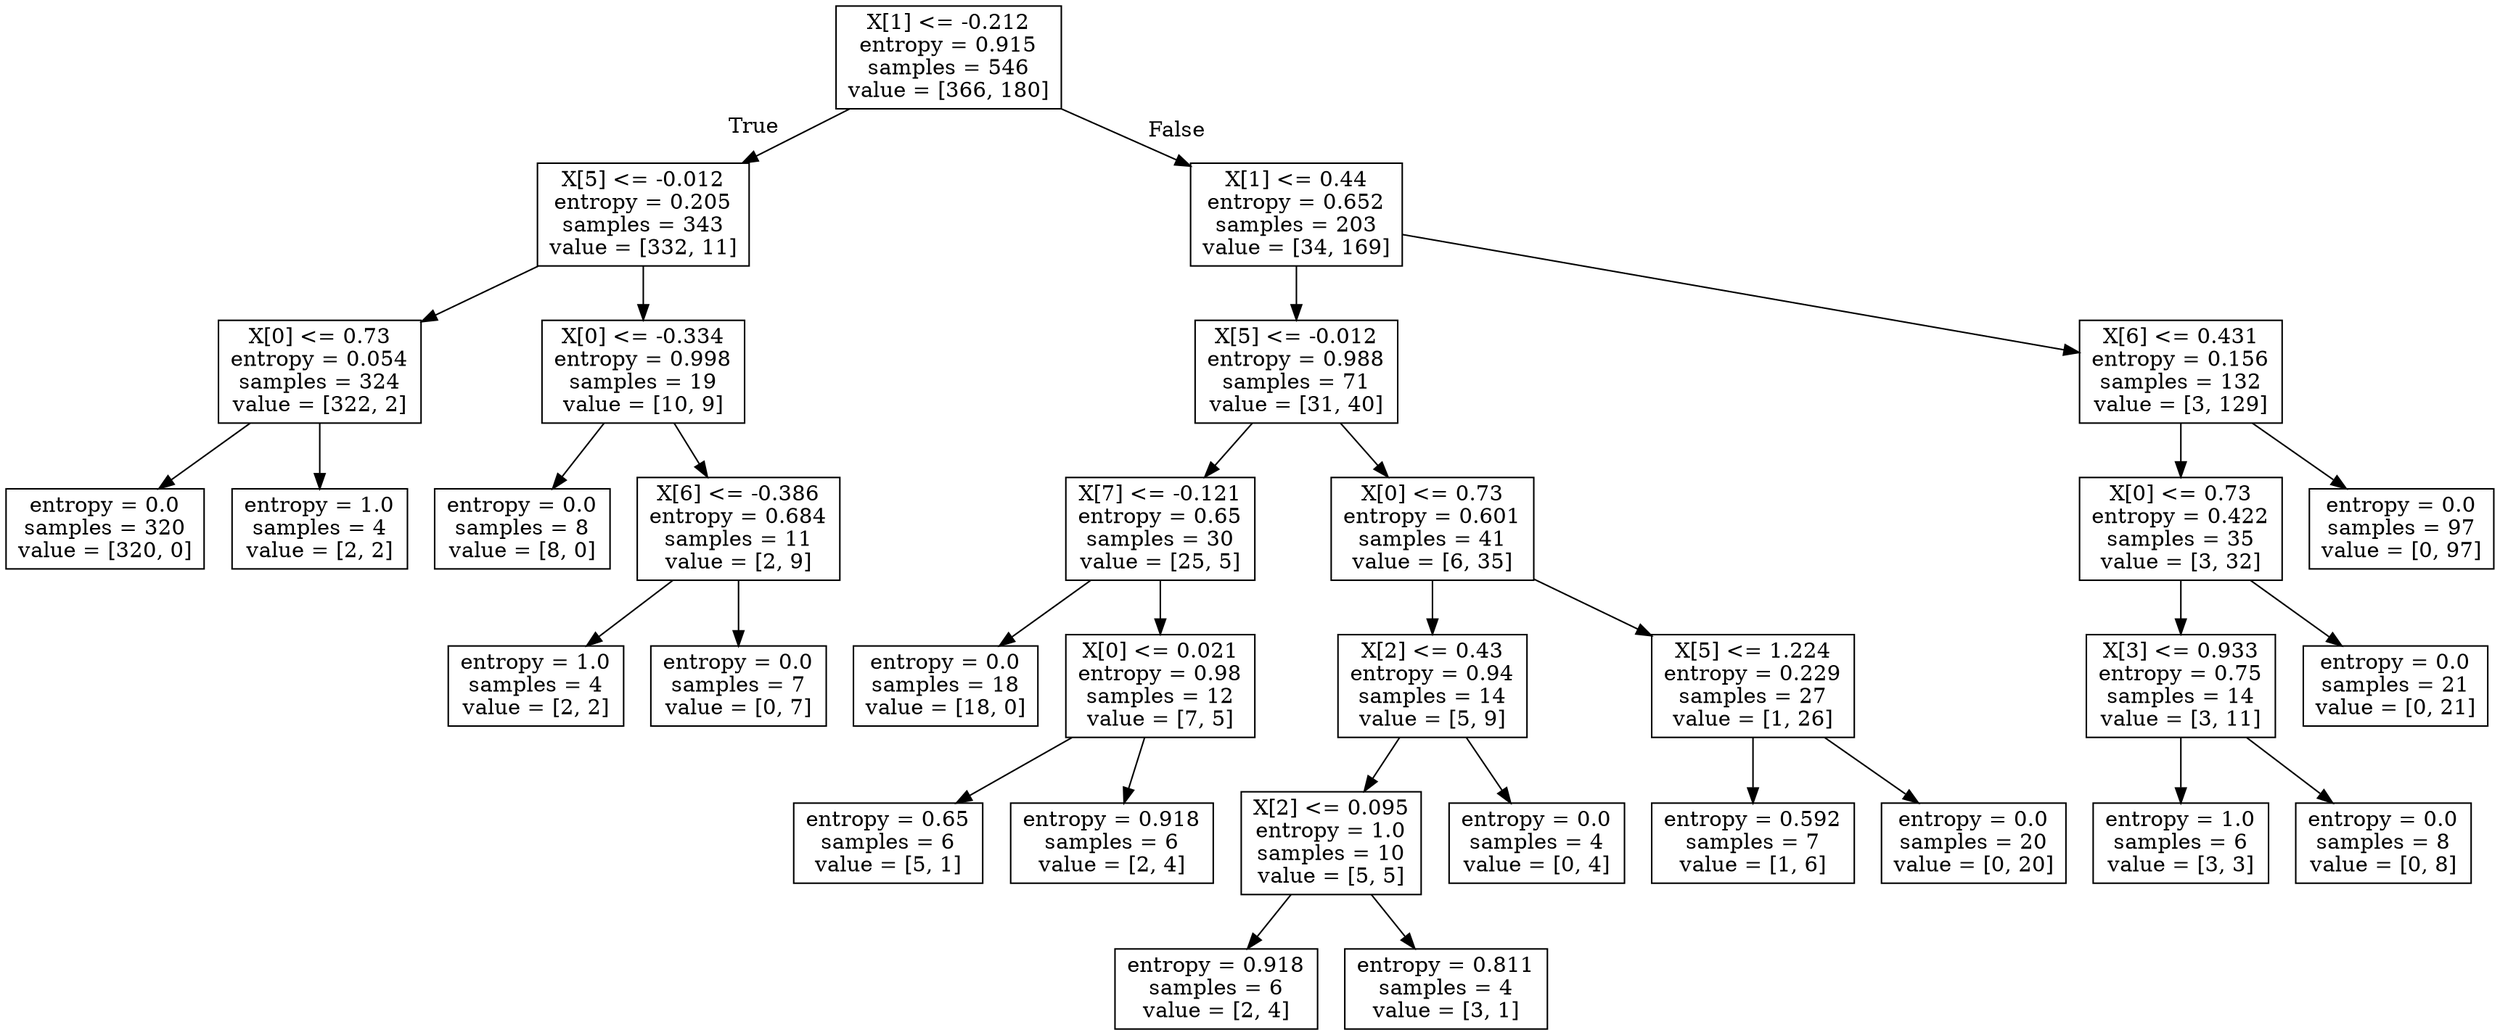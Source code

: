digraph Tree {
node [shape=box] ;
0 [label="X[1] <= -0.212\nentropy = 0.915\nsamples = 546\nvalue = [366, 180]"] ;
1 [label="X[5] <= -0.012\nentropy = 0.205\nsamples = 343\nvalue = [332, 11]"] ;
0 -> 1 [labeldistance=2.5, labelangle=45, headlabel="True"] ;
2 [label="X[0] <= 0.73\nentropy = 0.054\nsamples = 324\nvalue = [322, 2]"] ;
1 -> 2 ;
3 [label="entropy = 0.0\nsamples = 320\nvalue = [320, 0]"] ;
2 -> 3 ;
4 [label="entropy = 1.0\nsamples = 4\nvalue = [2, 2]"] ;
2 -> 4 ;
5 [label="X[0] <= -0.334\nentropy = 0.998\nsamples = 19\nvalue = [10, 9]"] ;
1 -> 5 ;
6 [label="entropy = 0.0\nsamples = 8\nvalue = [8, 0]"] ;
5 -> 6 ;
7 [label="X[6] <= -0.386\nentropy = 0.684\nsamples = 11\nvalue = [2, 9]"] ;
5 -> 7 ;
8 [label="entropy = 1.0\nsamples = 4\nvalue = [2, 2]"] ;
7 -> 8 ;
9 [label="entropy = 0.0\nsamples = 7\nvalue = [0, 7]"] ;
7 -> 9 ;
10 [label="X[1] <= 0.44\nentropy = 0.652\nsamples = 203\nvalue = [34, 169]"] ;
0 -> 10 [labeldistance=2.5, labelangle=-45, headlabel="False"] ;
11 [label="X[5] <= -0.012\nentropy = 0.988\nsamples = 71\nvalue = [31, 40]"] ;
10 -> 11 ;
12 [label="X[7] <= -0.121\nentropy = 0.65\nsamples = 30\nvalue = [25, 5]"] ;
11 -> 12 ;
13 [label="entropy = 0.0\nsamples = 18\nvalue = [18, 0]"] ;
12 -> 13 ;
14 [label="X[0] <= 0.021\nentropy = 0.98\nsamples = 12\nvalue = [7, 5]"] ;
12 -> 14 ;
15 [label="entropy = 0.65\nsamples = 6\nvalue = [5, 1]"] ;
14 -> 15 ;
16 [label="entropy = 0.918\nsamples = 6\nvalue = [2, 4]"] ;
14 -> 16 ;
17 [label="X[0] <= 0.73\nentropy = 0.601\nsamples = 41\nvalue = [6, 35]"] ;
11 -> 17 ;
18 [label="X[2] <= 0.43\nentropy = 0.94\nsamples = 14\nvalue = [5, 9]"] ;
17 -> 18 ;
19 [label="X[2] <= 0.095\nentropy = 1.0\nsamples = 10\nvalue = [5, 5]"] ;
18 -> 19 ;
20 [label="entropy = 0.918\nsamples = 6\nvalue = [2, 4]"] ;
19 -> 20 ;
21 [label="entropy = 0.811\nsamples = 4\nvalue = [3, 1]"] ;
19 -> 21 ;
22 [label="entropy = 0.0\nsamples = 4\nvalue = [0, 4]"] ;
18 -> 22 ;
23 [label="X[5] <= 1.224\nentropy = 0.229\nsamples = 27\nvalue = [1, 26]"] ;
17 -> 23 ;
24 [label="entropy = 0.592\nsamples = 7\nvalue = [1, 6]"] ;
23 -> 24 ;
25 [label="entropy = 0.0\nsamples = 20\nvalue = [0, 20]"] ;
23 -> 25 ;
26 [label="X[6] <= 0.431\nentropy = 0.156\nsamples = 132\nvalue = [3, 129]"] ;
10 -> 26 ;
27 [label="X[0] <= 0.73\nentropy = 0.422\nsamples = 35\nvalue = [3, 32]"] ;
26 -> 27 ;
28 [label="X[3] <= 0.933\nentropy = 0.75\nsamples = 14\nvalue = [3, 11]"] ;
27 -> 28 ;
29 [label="entropy = 1.0\nsamples = 6\nvalue = [3, 3]"] ;
28 -> 29 ;
30 [label="entropy = 0.0\nsamples = 8\nvalue = [0, 8]"] ;
28 -> 30 ;
31 [label="entropy = 0.0\nsamples = 21\nvalue = [0, 21]"] ;
27 -> 31 ;
32 [label="entropy = 0.0\nsamples = 97\nvalue = [0, 97]"] ;
26 -> 32 ;
}